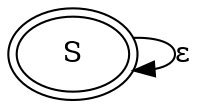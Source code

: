 digraph rgfsa {
  /* Circles-and-arrows diagram of FSA from right-regular grammar. 
     Generated by rg-to-dot.xsl.
     Input:file:/Users/cmsmcq/2021/gingersnap/toys/g010.ixml.xml
     Generated:2021-01-17T11:36:11.270166-07:00 */

S [label="S" peripheries=2]
S -> S [label="ε"];
}
